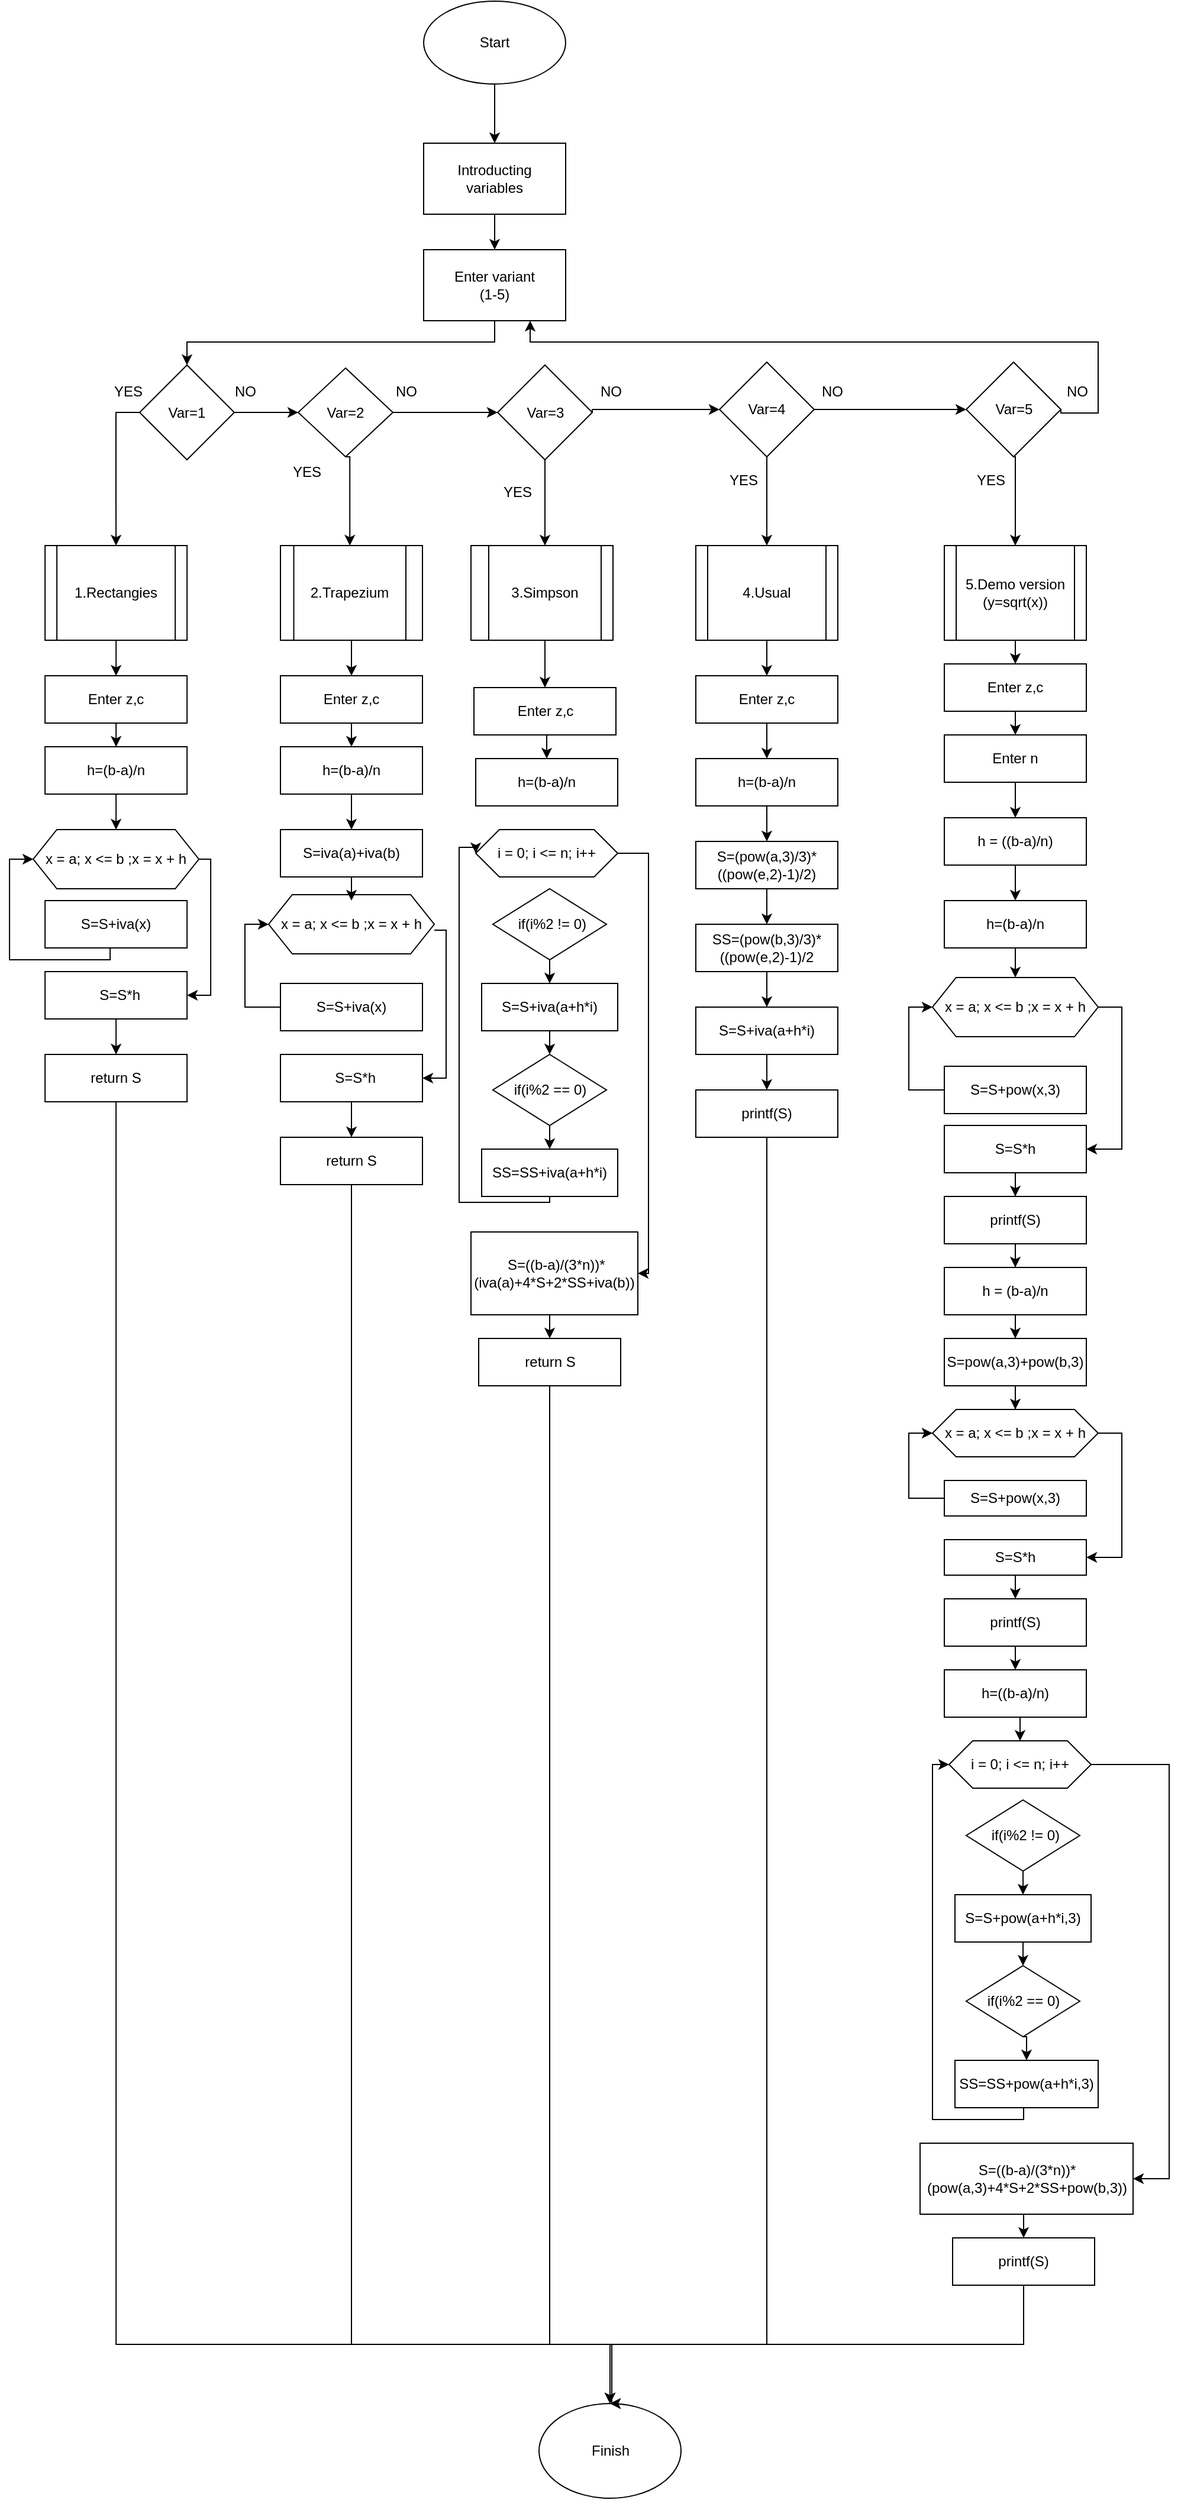 <mxfile version="15.7.3" type="github">
  <diagram id="iV2YR8Z_cwBg-CsnLPMW" name="Page-1">
    <mxGraphModel dx="1865" dy="585" grid="1" gridSize="10" guides="1" tooltips="1" connect="1" arrows="1" fold="1" page="1" pageScale="1" pageWidth="827" pageHeight="1169" math="0" shadow="0">
      <root>
        <mxCell id="0" />
        <mxCell id="1" parent="0" />
        <mxCell id="_aBAqejh4AYmnuItgvHd-1" style="edgeStyle=orthogonalEdgeStyle;rounded=0;orthogonalLoop=1;jettySize=auto;html=1;exitX=0.5;exitY=1;exitDx=0;exitDy=0;entryX=0.5;entryY=0;entryDx=0;entryDy=0;" edge="1" parent="1" source="_aBAqejh4AYmnuItgvHd-2" target="_aBAqejh4AYmnuItgvHd-4">
          <mxGeometry relative="1" as="geometry" />
        </mxCell>
        <mxCell id="_aBAqejh4AYmnuItgvHd-2" value="Start" style="ellipse;whiteSpace=wrap;html=1;" vertex="1" parent="1">
          <mxGeometry x="280" y="180" width="120" height="70" as="geometry" />
        </mxCell>
        <mxCell id="_aBAqejh4AYmnuItgvHd-3" value="" style="edgeStyle=orthogonalEdgeStyle;rounded=0;orthogonalLoop=1;jettySize=auto;html=1;" edge="1" parent="1" source="_aBAqejh4AYmnuItgvHd-4" target="_aBAqejh4AYmnuItgvHd-6">
          <mxGeometry relative="1" as="geometry" />
        </mxCell>
        <mxCell id="_aBAqejh4AYmnuItgvHd-4" value="Introducting&lt;br&gt;variables" style="whiteSpace=wrap;html=1;" vertex="1" parent="1">
          <mxGeometry x="280" y="300" width="120" height="60" as="geometry" />
        </mxCell>
        <mxCell id="_aBAqejh4AYmnuItgvHd-5" style="edgeStyle=orthogonalEdgeStyle;rounded=0;orthogonalLoop=1;jettySize=auto;html=1;exitX=0.5;exitY=1;exitDx=0;exitDy=0;entryX=0.5;entryY=0;entryDx=0;entryDy=0;" edge="1" parent="1" source="_aBAqejh4AYmnuItgvHd-6" target="_aBAqejh4AYmnuItgvHd-29">
          <mxGeometry relative="1" as="geometry">
            <Array as="points">
              <mxPoint x="340" y="468" />
              <mxPoint x="80" y="468" />
            </Array>
          </mxGeometry>
        </mxCell>
        <mxCell id="_aBAqejh4AYmnuItgvHd-6" value="Enter variant&lt;br&gt;(1-5)" style="whiteSpace=wrap;html=1;" vertex="1" parent="1">
          <mxGeometry x="280" y="390" width="120" height="60" as="geometry" />
        </mxCell>
        <mxCell id="_aBAqejh4AYmnuItgvHd-7" style="edgeStyle=orthogonalEdgeStyle;rounded=0;orthogonalLoop=1;jettySize=auto;html=1;exitX=0.5;exitY=1;exitDx=0;exitDy=0;entryX=0.5;entryY=0;entryDx=0;entryDy=0;" edge="1" parent="1" source="_aBAqejh4AYmnuItgvHd-9" target="_aBAqejh4AYmnuItgvHd-60">
          <mxGeometry relative="1" as="geometry">
            <mxPoint x="210" y="620" as="targetPoint" />
            <Array as="points">
              <mxPoint x="218" y="565" />
            </Array>
          </mxGeometry>
        </mxCell>
        <mxCell id="_aBAqejh4AYmnuItgvHd-8" style="edgeStyle=orthogonalEdgeStyle;rounded=0;orthogonalLoop=1;jettySize=auto;html=1;exitX=1;exitY=0.5;exitDx=0;exitDy=0;entryX=0;entryY=0.5;entryDx=0;entryDy=0;" edge="1" parent="1" source="_aBAqejh4AYmnuItgvHd-9" target="_aBAqejh4AYmnuItgvHd-35">
          <mxGeometry relative="1" as="geometry" />
        </mxCell>
        <mxCell id="_aBAqejh4AYmnuItgvHd-9" value="&lt;font style=&quot;vertical-align: inherit&quot;&gt;&lt;font style=&quot;vertical-align: inherit&quot;&gt;Var=2&lt;/font&gt;&lt;/font&gt;" style="rhombus;whiteSpace=wrap;html=1;" vertex="1" parent="1">
          <mxGeometry x="174" y="490" width="80" height="75" as="geometry" />
        </mxCell>
        <mxCell id="_aBAqejh4AYmnuItgvHd-26" value="Finish" style="ellipse;whiteSpace=wrap;html=1;rounded=0;" vertex="1" parent="1">
          <mxGeometry x="377.5" y="2210" width="120" height="80" as="geometry" />
        </mxCell>
        <mxCell id="_aBAqejh4AYmnuItgvHd-27" style="edgeStyle=orthogonalEdgeStyle;rounded=0;orthogonalLoop=1;jettySize=auto;html=1;exitX=0;exitY=0.5;exitDx=0;exitDy=0;entryX=0.5;entryY=0;entryDx=0;entryDy=0;" edge="1" parent="1" source="_aBAqejh4AYmnuItgvHd-29" target="_aBAqejh4AYmnuItgvHd-94">
          <mxGeometry relative="1" as="geometry">
            <mxPoint x="80" y="620" as="targetPoint" />
          </mxGeometry>
        </mxCell>
        <mxCell id="_aBAqejh4AYmnuItgvHd-28" style="edgeStyle=orthogonalEdgeStyle;rounded=0;orthogonalLoop=1;jettySize=auto;html=1;exitX=1;exitY=0.5;exitDx=0;exitDy=0;" edge="1" parent="1" source="_aBAqejh4AYmnuItgvHd-29" target="_aBAqejh4AYmnuItgvHd-9">
          <mxGeometry relative="1" as="geometry" />
        </mxCell>
        <mxCell id="_aBAqejh4AYmnuItgvHd-29" value="&lt;font style=&quot;vertical-align: inherit&quot;&gt;&lt;font style=&quot;vertical-align: inherit&quot;&gt;&lt;font style=&quot;vertical-align: inherit&quot;&gt;&lt;font style=&quot;vertical-align: inherit&quot;&gt;Var=1&lt;/font&gt;&lt;/font&gt;&lt;/font&gt;&lt;/font&gt;" style="rhombus;whiteSpace=wrap;html=1;" vertex="1" parent="1">
          <mxGeometry x="40" y="487.5" width="80" height="80" as="geometry" />
        </mxCell>
        <mxCell id="_aBAqejh4AYmnuItgvHd-30" style="edgeStyle=orthogonalEdgeStyle;rounded=0;orthogonalLoop=1;jettySize=auto;html=1;exitX=1;exitY=0.5;exitDx=0;exitDy=0;" edge="1" parent="1" source="_aBAqejh4AYmnuItgvHd-32" target="_aBAqejh4AYmnuItgvHd-38">
          <mxGeometry relative="1" as="geometry" />
        </mxCell>
        <mxCell id="_aBAqejh4AYmnuItgvHd-166" style="edgeStyle=orthogonalEdgeStyle;rounded=0;orthogonalLoop=1;jettySize=auto;html=1;exitX=0.5;exitY=1;exitDx=0;exitDy=0;entryX=0.5;entryY=0;entryDx=0;entryDy=0;" edge="1" parent="1" source="_aBAqejh4AYmnuItgvHd-32" target="_aBAqejh4AYmnuItgvHd-58">
          <mxGeometry relative="1" as="geometry" />
        </mxCell>
        <mxCell id="_aBAqejh4AYmnuItgvHd-32" value="&lt;font style=&quot;vertical-align: inherit&quot;&gt;&lt;font style=&quot;vertical-align: inherit&quot;&gt;&lt;font style=&quot;vertical-align: inherit&quot;&gt;&lt;font style=&quot;vertical-align: inherit&quot;&gt;Var=4&lt;/font&gt;&lt;/font&gt;&lt;/font&gt;&lt;/font&gt;" style="rhombus;whiteSpace=wrap;html=1;" vertex="1" parent="1">
          <mxGeometry x="530" y="485" width="80" height="80" as="geometry" />
        </mxCell>
        <mxCell id="_aBAqejh4AYmnuItgvHd-33" style="edgeStyle=orthogonalEdgeStyle;rounded=0;orthogonalLoop=1;jettySize=auto;html=1;exitX=1;exitY=0.5;exitDx=0;exitDy=0;entryX=0;entryY=0.5;entryDx=0;entryDy=0;" edge="1" parent="1" source="_aBAqejh4AYmnuItgvHd-35" target="_aBAqejh4AYmnuItgvHd-32">
          <mxGeometry relative="1" as="geometry">
            <Array as="points">
              <mxPoint x="422" y="525" />
            </Array>
          </mxGeometry>
        </mxCell>
        <mxCell id="_aBAqejh4AYmnuItgvHd-34" style="edgeStyle=orthogonalEdgeStyle;rounded=0;orthogonalLoop=1;jettySize=auto;html=1;exitX=0.5;exitY=1;exitDx=0;exitDy=0;entryX=0.5;entryY=0;entryDx=0;entryDy=0;" edge="1" parent="1" source="_aBAqejh4AYmnuItgvHd-35" target="_aBAqejh4AYmnuItgvHd-62">
          <mxGeometry relative="1" as="geometry">
            <mxPoint x="340" y="620" as="targetPoint" />
          </mxGeometry>
        </mxCell>
        <mxCell id="_aBAqejh4AYmnuItgvHd-35" value="&lt;font style=&quot;vertical-align: inherit&quot;&gt;&lt;font style=&quot;vertical-align: inherit&quot;&gt;&lt;font style=&quot;vertical-align: inherit&quot;&gt;&lt;font style=&quot;vertical-align: inherit&quot;&gt;Var=3&lt;/font&gt;&lt;/font&gt;&lt;/font&gt;&lt;/font&gt;" style="rhombus;whiteSpace=wrap;html=1;" vertex="1" parent="1">
          <mxGeometry x="342.5" y="487.5" width="80" height="80" as="geometry" />
        </mxCell>
        <mxCell id="_aBAqejh4AYmnuItgvHd-164" style="edgeStyle=orthogonalEdgeStyle;rounded=0;orthogonalLoop=1;jettySize=auto;html=1;exitX=1;exitY=0.5;exitDx=0;exitDy=0;entryX=0.75;entryY=1;entryDx=0;entryDy=0;" edge="1" parent="1" source="_aBAqejh4AYmnuItgvHd-38" target="_aBAqejh4AYmnuItgvHd-6">
          <mxGeometry relative="1" as="geometry">
            <Array as="points">
              <mxPoint x="819" y="528" />
              <mxPoint x="850" y="528" />
              <mxPoint x="850" y="468" />
              <mxPoint x="370" y="468" />
            </Array>
          </mxGeometry>
        </mxCell>
        <mxCell id="_aBAqejh4AYmnuItgvHd-167" style="edgeStyle=orthogonalEdgeStyle;rounded=0;orthogonalLoop=1;jettySize=auto;html=1;exitX=0.5;exitY=1;exitDx=0;exitDy=0;entryX=0.5;entryY=0;entryDx=0;entryDy=0;" edge="1" parent="1" source="_aBAqejh4AYmnuItgvHd-38" target="_aBAqejh4AYmnuItgvHd-56">
          <mxGeometry relative="1" as="geometry">
            <Array as="points">
              <mxPoint x="780" y="565" />
            </Array>
          </mxGeometry>
        </mxCell>
        <mxCell id="_aBAqejh4AYmnuItgvHd-38" value="&lt;font style=&quot;vertical-align: inherit&quot;&gt;&lt;font style=&quot;vertical-align: inherit&quot;&gt;&lt;font style=&quot;vertical-align: inherit&quot;&gt;&lt;font style=&quot;vertical-align: inherit&quot;&gt;Var=5&lt;/font&gt;&lt;/font&gt;&lt;/font&gt;&lt;/font&gt;" style="rhombus;whiteSpace=wrap;html=1;" vertex="1" parent="1">
          <mxGeometry x="738.5" y="485" width="80" height="80" as="geometry" />
        </mxCell>
        <mxCell id="_aBAqejh4AYmnuItgvHd-39" value="YES" style="text;html=1;align=center;verticalAlign=middle;resizable=0;points=[];autosize=1;strokeColor=none;fillColor=none;" vertex="1" parent="1">
          <mxGeometry x="10" y="500" width="40" height="20" as="geometry" />
        </mxCell>
        <mxCell id="_aBAqejh4AYmnuItgvHd-40" value="NO" style="text;html=1;align=center;verticalAlign=middle;resizable=0;points=[];autosize=1;strokeColor=none;fillColor=none;" vertex="1" parent="1">
          <mxGeometry x="114" y="500" width="30" height="20" as="geometry" />
        </mxCell>
        <mxCell id="_aBAqejh4AYmnuItgvHd-41" value="NO" style="text;html=1;align=center;verticalAlign=middle;resizable=0;points=[];autosize=1;strokeColor=none;fillColor=none;" vertex="1" parent="1">
          <mxGeometry x="250" y="500" width="30" height="20" as="geometry" />
        </mxCell>
        <mxCell id="_aBAqejh4AYmnuItgvHd-42" value="NO" style="text;html=1;align=center;verticalAlign=middle;resizable=0;points=[];autosize=1;strokeColor=none;fillColor=none;" vertex="1" parent="1">
          <mxGeometry x="422.5" y="500" width="30" height="20" as="geometry" />
        </mxCell>
        <mxCell id="_aBAqejh4AYmnuItgvHd-43" value="NO" style="text;html=1;align=center;verticalAlign=middle;resizable=0;points=[];autosize=1;strokeColor=none;fillColor=none;" vertex="1" parent="1">
          <mxGeometry x="610" y="500" width="30" height="20" as="geometry" />
        </mxCell>
        <mxCell id="_aBAqejh4AYmnuItgvHd-44" value="NO" style="text;html=1;align=center;verticalAlign=middle;resizable=0;points=[];autosize=1;strokeColor=none;fillColor=none;" vertex="1" parent="1">
          <mxGeometry x="817" y="500" width="30" height="20" as="geometry" />
        </mxCell>
        <mxCell id="_aBAqejh4AYmnuItgvHd-45" value="YES" style="text;html=1;align=center;verticalAlign=middle;resizable=0;points=[];autosize=1;strokeColor=none;fillColor=none;" vertex="1" parent="1">
          <mxGeometry x="161.25" y="567.5" width="40" height="20" as="geometry" />
        </mxCell>
        <mxCell id="_aBAqejh4AYmnuItgvHd-46" value="YES" style="text;html=1;align=center;verticalAlign=middle;resizable=0;points=[];autosize=1;strokeColor=none;fillColor=none;" vertex="1" parent="1">
          <mxGeometry x="338.5" y="585" width="40" height="20" as="geometry" />
        </mxCell>
        <mxCell id="_aBAqejh4AYmnuItgvHd-47" value="YES" style="text;html=1;align=center;verticalAlign=middle;resizable=0;points=[];autosize=1;strokeColor=none;fillColor=none;" vertex="1" parent="1">
          <mxGeometry x="530" y="575" width="40" height="20" as="geometry" />
        </mxCell>
        <mxCell id="_aBAqejh4AYmnuItgvHd-48" value="YES" style="text;html=1;align=center;verticalAlign=middle;resizable=0;points=[];autosize=1;strokeColor=none;fillColor=none;" vertex="1" parent="1">
          <mxGeometry x="738.5" y="575" width="40" height="20" as="geometry" />
        </mxCell>
        <mxCell id="_aBAqejh4AYmnuItgvHd-49" value="" style="whiteSpace=wrap;html=1;" vertex="1" parent="1">
          <mxGeometry x="159" y="640" width="120" height="80" as="geometry" />
        </mxCell>
        <mxCell id="_aBAqejh4AYmnuItgvHd-50" value="" style="edgeStyle=orthogonalEdgeStyle;rounded=0;orthogonalLoop=1;jettySize=auto;html=1;startArrow=none;" edge="1" parent="1" source="_aBAqejh4AYmnuItgvHd-94" target="_aBAqejh4AYmnuItgvHd-64">
          <mxGeometry relative="1" as="geometry" />
        </mxCell>
        <mxCell id="_aBAqejh4AYmnuItgvHd-51" value="" style="rounded=0;whiteSpace=wrap;html=1;" vertex="1" parent="1">
          <mxGeometry x="-39.93" y="640" width="120" height="80" as="geometry" />
        </mxCell>
        <mxCell id="_aBAqejh4AYmnuItgvHd-52" value="" style="whiteSpace=wrap;html=1;" vertex="1" parent="1">
          <mxGeometry x="510" y="640" width="120" height="80" as="geometry" />
        </mxCell>
        <mxCell id="_aBAqejh4AYmnuItgvHd-53" value="" style="rounded=0;whiteSpace=wrap;html=1;" vertex="1" parent="1">
          <mxGeometry x="720" y="640" width="120" height="80" as="geometry" />
        </mxCell>
        <mxCell id="_aBAqejh4AYmnuItgvHd-54" value="" style="rounded=0;whiteSpace=wrap;html=1;" vertex="1" parent="1">
          <mxGeometry x="320" y="640" width="120" height="80" as="geometry" />
        </mxCell>
        <mxCell id="_aBAqejh4AYmnuItgvHd-55" style="edgeStyle=orthogonalEdgeStyle;rounded=0;orthogonalLoop=1;jettySize=auto;html=1;exitX=0.5;exitY=1;exitDx=0;exitDy=0;" edge="1" parent="1" source="_aBAqejh4AYmnuItgvHd-56" target="_aBAqejh4AYmnuItgvHd-72">
          <mxGeometry relative="1" as="geometry" />
        </mxCell>
        <mxCell id="_aBAqejh4AYmnuItgvHd-56" value="5.Demo version (y=sqrt(x))" style="rounded=0;whiteSpace=wrap;html=1;" vertex="1" parent="1">
          <mxGeometry x="730" y="640" width="100" height="80" as="geometry" />
        </mxCell>
        <mxCell id="_aBAqejh4AYmnuItgvHd-57" style="edgeStyle=orthogonalEdgeStyle;rounded=0;orthogonalLoop=1;jettySize=auto;html=1;exitX=0.5;exitY=1;exitDx=0;exitDy=0;entryX=0.5;entryY=0;entryDx=0;entryDy=0;" edge="1" parent="1" source="_aBAqejh4AYmnuItgvHd-58" target="_aBAqejh4AYmnuItgvHd-70">
          <mxGeometry relative="1" as="geometry" />
        </mxCell>
        <mxCell id="_aBAqejh4AYmnuItgvHd-58" value="4.Usual" style="rounded=0;whiteSpace=wrap;html=1;" vertex="1" parent="1">
          <mxGeometry x="520" y="640" width="100" height="80" as="geometry" />
        </mxCell>
        <mxCell id="_aBAqejh4AYmnuItgvHd-59" style="edgeStyle=orthogonalEdgeStyle;rounded=0;orthogonalLoop=1;jettySize=auto;html=1;exitX=0.5;exitY=1;exitDx=0;exitDy=0;entryX=0.5;entryY=0;entryDx=0;entryDy=0;" edge="1" parent="1" source="_aBAqejh4AYmnuItgvHd-60" target="_aBAqejh4AYmnuItgvHd-66">
          <mxGeometry relative="1" as="geometry" />
        </mxCell>
        <mxCell id="_aBAqejh4AYmnuItgvHd-60" value="2.Trapezium" style="rounded=0;whiteSpace=wrap;html=1;" vertex="1" parent="1">
          <mxGeometry x="170.25" y="640" width="94.75" height="80" as="geometry" />
        </mxCell>
        <mxCell id="_aBAqejh4AYmnuItgvHd-61" style="edgeStyle=orthogonalEdgeStyle;rounded=0;orthogonalLoop=1;jettySize=auto;html=1;exitX=0.5;exitY=1;exitDx=0;exitDy=0;entryX=0.5;entryY=0;entryDx=0;entryDy=0;" edge="1" parent="1" source="_aBAqejh4AYmnuItgvHd-62" target="_aBAqejh4AYmnuItgvHd-68">
          <mxGeometry relative="1" as="geometry" />
        </mxCell>
        <mxCell id="_aBAqejh4AYmnuItgvHd-62" value="3.Simpson" style="rounded=0;whiteSpace=wrap;html=1;" vertex="1" parent="1">
          <mxGeometry x="335" y="640" width="95" height="80" as="geometry" />
        </mxCell>
        <mxCell id="_aBAqejh4AYmnuItgvHd-63" style="edgeStyle=orthogonalEdgeStyle;rounded=0;orthogonalLoop=1;jettySize=auto;html=1;exitX=0.5;exitY=1;exitDx=0;exitDy=0;" edge="1" parent="1" source="_aBAqejh4AYmnuItgvHd-64" target="_aBAqejh4AYmnuItgvHd-74">
          <mxGeometry relative="1" as="geometry" />
        </mxCell>
        <mxCell id="_aBAqejh4AYmnuItgvHd-64" value="Enter z,c" style="whiteSpace=wrap;html=1;rounded=0;" vertex="1" parent="1">
          <mxGeometry x="-39.93" y="750" width="120" height="40" as="geometry" />
        </mxCell>
        <mxCell id="_aBAqejh4AYmnuItgvHd-65" style="edgeStyle=orthogonalEdgeStyle;rounded=0;orthogonalLoop=1;jettySize=auto;html=1;exitX=0.5;exitY=1;exitDx=0;exitDy=0;entryX=0.5;entryY=0;entryDx=0;entryDy=0;" edge="1" parent="1" source="_aBAqejh4AYmnuItgvHd-66" target="_aBAqejh4AYmnuItgvHd-76">
          <mxGeometry relative="1" as="geometry" />
        </mxCell>
        <mxCell id="_aBAqejh4AYmnuItgvHd-66" value="Enter z,c" style="whiteSpace=wrap;html=1;rounded=0;" vertex="1" parent="1">
          <mxGeometry x="159" y="750" width="120" height="40" as="geometry" />
        </mxCell>
        <mxCell id="_aBAqejh4AYmnuItgvHd-67" style="edgeStyle=orthogonalEdgeStyle;rounded=0;orthogonalLoop=1;jettySize=auto;html=1;exitX=0.5;exitY=1;exitDx=0;exitDy=0;entryX=0.5;entryY=0;entryDx=0;entryDy=0;" edge="1" parent="1" source="_aBAqejh4AYmnuItgvHd-68" target="_aBAqejh4AYmnuItgvHd-77">
          <mxGeometry relative="1" as="geometry" />
        </mxCell>
        <mxCell id="_aBAqejh4AYmnuItgvHd-68" value="Enter z,c" style="whiteSpace=wrap;html=1;rounded=0;" vertex="1" parent="1">
          <mxGeometry x="322.5" y="760" width="120" height="40" as="geometry" />
        </mxCell>
        <mxCell id="_aBAqejh4AYmnuItgvHd-69" style="edgeStyle=orthogonalEdgeStyle;rounded=0;orthogonalLoop=1;jettySize=auto;html=1;exitX=0.5;exitY=1;exitDx=0;exitDy=0;entryX=0.5;entryY=0;entryDx=0;entryDy=0;" edge="1" parent="1" source="_aBAqejh4AYmnuItgvHd-70" target="_aBAqejh4AYmnuItgvHd-79">
          <mxGeometry relative="1" as="geometry" />
        </mxCell>
        <mxCell id="_aBAqejh4AYmnuItgvHd-70" value="Enter z,c" style="whiteSpace=wrap;html=1;rounded=0;" vertex="1" parent="1">
          <mxGeometry x="510" y="750" width="120" height="40" as="geometry" />
        </mxCell>
        <mxCell id="_aBAqejh4AYmnuItgvHd-71" style="edgeStyle=orthogonalEdgeStyle;rounded=0;orthogonalLoop=1;jettySize=auto;html=1;exitX=0.5;exitY=1;exitDx=0;exitDy=0;entryX=0.5;entryY=0;entryDx=0;entryDy=0;" edge="1" parent="1" source="_aBAqejh4AYmnuItgvHd-72" target="_aBAqejh4AYmnuItgvHd-81">
          <mxGeometry relative="1" as="geometry" />
        </mxCell>
        <mxCell id="_aBAqejh4AYmnuItgvHd-72" value="Enter z,c" style="whiteSpace=wrap;html=1;rounded=0;" vertex="1" parent="1">
          <mxGeometry x="720" y="740" width="120" height="40" as="geometry" />
        </mxCell>
        <mxCell id="_aBAqejh4AYmnuItgvHd-73" style="edgeStyle=orthogonalEdgeStyle;rounded=0;orthogonalLoop=1;jettySize=auto;html=1;exitX=0.5;exitY=1;exitDx=0;exitDy=0;entryX=0.5;entryY=0;entryDx=0;entryDy=0;" edge="1" parent="1" source="_aBAqejh4AYmnuItgvHd-74" target="_aBAqejh4AYmnuItgvHd-83">
          <mxGeometry relative="1" as="geometry" />
        </mxCell>
        <mxCell id="_aBAqejh4AYmnuItgvHd-74" value="h=(b-a)/n" style="whiteSpace=wrap;html=1;rounded=0;" vertex="1" parent="1">
          <mxGeometry x="-39.93" y="810" width="120" height="40" as="geometry" />
        </mxCell>
        <mxCell id="_aBAqejh4AYmnuItgvHd-75" style="edgeStyle=orthogonalEdgeStyle;rounded=0;orthogonalLoop=1;jettySize=auto;html=1;exitX=0.5;exitY=1;exitDx=0;exitDy=0;entryX=0.5;entryY=0;entryDx=0;entryDy=0;" edge="1" parent="1" source="_aBAqejh4AYmnuItgvHd-76" target="_aBAqejh4AYmnuItgvHd-89">
          <mxGeometry relative="1" as="geometry" />
        </mxCell>
        <mxCell id="_aBAqejh4AYmnuItgvHd-76" value="h=(b-a)/n" style="whiteSpace=wrap;html=1;rounded=0;" vertex="1" parent="1">
          <mxGeometry x="159" y="810" width="120" height="40" as="geometry" />
        </mxCell>
        <mxCell id="_aBAqejh4AYmnuItgvHd-77" value="&lt;span&gt;h=(b-a)/n&lt;/span&gt;" style="whiteSpace=wrap;html=1;rounded=0;" vertex="1" parent="1">
          <mxGeometry x="324" y="820" width="120" height="40" as="geometry" />
        </mxCell>
        <mxCell id="_aBAqejh4AYmnuItgvHd-78" style="edgeStyle=orthogonalEdgeStyle;rounded=0;orthogonalLoop=1;jettySize=auto;html=1;exitX=0.5;exitY=1;exitDx=0;exitDy=0;" edge="1" parent="1" source="_aBAqejh4AYmnuItgvHd-79" target="_aBAqejh4AYmnuItgvHd-114">
          <mxGeometry relative="1" as="geometry" />
        </mxCell>
        <mxCell id="_aBAqejh4AYmnuItgvHd-79" value="h=(b-a)/n" style="whiteSpace=wrap;html=1;rounded=0;" vertex="1" parent="1">
          <mxGeometry x="510" y="820" width="120" height="40" as="geometry" />
        </mxCell>
        <mxCell id="_aBAqejh4AYmnuItgvHd-80" style="edgeStyle=orthogonalEdgeStyle;rounded=0;orthogonalLoop=1;jettySize=auto;html=1;exitX=0.5;exitY=1;exitDx=0;exitDy=0;entryX=0.5;entryY=0;entryDx=0;entryDy=0;" edge="1" parent="1" source="_aBAqejh4AYmnuItgvHd-81" target="_aBAqejh4AYmnuItgvHd-121">
          <mxGeometry relative="1" as="geometry" />
        </mxCell>
        <mxCell id="_aBAqejh4AYmnuItgvHd-81" value="Enter n" style="whiteSpace=wrap;html=1;rounded=0;" vertex="1" parent="1">
          <mxGeometry x="720" y="800" width="120" height="40" as="geometry" />
        </mxCell>
        <mxCell id="_aBAqejh4AYmnuItgvHd-82" style="edgeStyle=orthogonalEdgeStyle;rounded=0;orthogonalLoop=1;jettySize=auto;html=1;exitX=1;exitY=0.5;exitDx=0;exitDy=0;entryX=1;entryY=0.5;entryDx=0;entryDy=0;" edge="1" parent="1" source="_aBAqejh4AYmnuItgvHd-83" target="_aBAqejh4AYmnuItgvHd-93">
          <mxGeometry relative="1" as="geometry">
            <Array as="points">
              <mxPoint x="100.07" y="905" />
              <mxPoint x="100.07" y="1020" />
            </Array>
          </mxGeometry>
        </mxCell>
        <mxCell id="_aBAqejh4AYmnuItgvHd-83" value="x = a; x &amp;lt;= b ;x = x + h" style="shape=hexagon;perimeter=hexagonPerimeter2;whiteSpace=wrap;html=1;fixedSize=1;rounded=0;" vertex="1" parent="1">
          <mxGeometry x="-49.93" y="880" width="140" height="50" as="geometry" />
        </mxCell>
        <mxCell id="_aBAqejh4AYmnuItgvHd-84" style="edgeStyle=orthogonalEdgeStyle;rounded=0;orthogonalLoop=1;jettySize=auto;html=1;exitX=1;exitY=0.5;exitDx=0;exitDy=0;entryX=1;entryY=0.5;entryDx=0;entryDy=0;" edge="1" parent="1" source="_aBAqejh4AYmnuItgvHd-85" target="_aBAqejh4AYmnuItgvHd-111">
          <mxGeometry relative="1" as="geometry">
            <Array as="points">
              <mxPoint x="470" y="900" />
              <mxPoint x="470" y="1255" />
            </Array>
          </mxGeometry>
        </mxCell>
        <mxCell id="_aBAqejh4AYmnuItgvHd-85" value="i = 0; i &amp;lt;= n; i++" style="shape=hexagon;perimeter=hexagonPerimeter2;whiteSpace=wrap;html=1;fixedSize=1;rounded=0;" vertex="1" parent="1">
          <mxGeometry x="324" y="880" width="120" height="40" as="geometry" />
        </mxCell>
        <mxCell id="_aBAqejh4AYmnuItgvHd-86" style="edgeStyle=orthogonalEdgeStyle;rounded=0;orthogonalLoop=1;jettySize=auto;html=1;exitX=1;exitY=0.5;exitDx=0;exitDy=0;entryX=1;entryY=0.5;entryDx=0;entryDy=0;" edge="1" parent="1" target="_aBAqejh4AYmnuItgvHd-100">
          <mxGeometry relative="1" as="geometry">
            <Array as="points">
              <mxPoint x="299" y="965" />
              <mxPoint x="299" y="1090" />
            </Array>
            <mxPoint x="289" y="965.0" as="sourcePoint" />
          </mxGeometry>
        </mxCell>
        <mxCell id="_aBAqejh4AYmnuItgvHd-87" value="x = a; x &amp;lt;= b ;x = x + h" style="shape=hexagon;perimeter=hexagonPerimeter2;whiteSpace=wrap;html=1;fixedSize=1;rounded=0;" vertex="1" parent="1">
          <mxGeometry x="149" y="935" width="140" height="50" as="geometry" />
        </mxCell>
        <mxCell id="_aBAqejh4AYmnuItgvHd-88" style="edgeStyle=orthogonalEdgeStyle;rounded=0;orthogonalLoop=1;jettySize=auto;html=1;exitX=0.5;exitY=1;exitDx=0;exitDy=0;entryX=0.5;entryY=0;entryDx=0;entryDy=0;" edge="1" parent="1" source="_aBAqejh4AYmnuItgvHd-89">
          <mxGeometry relative="1" as="geometry">
            <mxPoint x="219" y="940.0" as="targetPoint" />
          </mxGeometry>
        </mxCell>
        <mxCell id="_aBAqejh4AYmnuItgvHd-89" value="S=iva(a)+iva(b)" style="rounded=0;whiteSpace=wrap;html=1;" vertex="1" parent="1">
          <mxGeometry x="159" y="880" width="120" height="40" as="geometry" />
        </mxCell>
        <mxCell id="_aBAqejh4AYmnuItgvHd-90" style="edgeStyle=orthogonalEdgeStyle;rounded=0;orthogonalLoop=1;jettySize=auto;html=1;exitX=0.5;exitY=1;exitDx=0;exitDy=0;entryX=0;entryY=0.5;entryDx=0;entryDy=0;" edge="1" parent="1" source="_aBAqejh4AYmnuItgvHd-91" target="_aBAqejh4AYmnuItgvHd-83">
          <mxGeometry relative="1" as="geometry">
            <Array as="points">
              <mxPoint x="15.07" y="990" />
              <mxPoint x="-69.93" y="990" />
              <mxPoint x="-69.93" y="905" />
            </Array>
          </mxGeometry>
        </mxCell>
        <mxCell id="_aBAqejh4AYmnuItgvHd-91" value="S=S+iva(x)" style="rounded=0;whiteSpace=wrap;html=1;" vertex="1" parent="1">
          <mxGeometry x="-39.93" y="940" width="120" height="40" as="geometry" />
        </mxCell>
        <mxCell id="_aBAqejh4AYmnuItgvHd-92" style="edgeStyle=orthogonalEdgeStyle;rounded=0;orthogonalLoop=1;jettySize=auto;html=1;exitX=0.5;exitY=1;exitDx=0;exitDy=0;entryX=0.5;entryY=0;entryDx=0;entryDy=0;" edge="1" parent="1" source="_aBAqejh4AYmnuItgvHd-93" target="_aBAqejh4AYmnuItgvHd-96">
          <mxGeometry relative="1" as="geometry" />
        </mxCell>
        <mxCell id="_aBAqejh4AYmnuItgvHd-93" value="&amp;nbsp; S=S*h" style="rounded=0;whiteSpace=wrap;html=1;" vertex="1" parent="1">
          <mxGeometry x="-39.93" y="1000" width="120" height="40" as="geometry" />
        </mxCell>
        <mxCell id="_aBAqejh4AYmnuItgvHd-94" value="1.Rectangies" style="rounded=0;whiteSpace=wrap;html=1;" vertex="1" parent="1">
          <mxGeometry x="-29.93" y="640" width="100" height="80" as="geometry" />
        </mxCell>
        <mxCell id="_aBAqejh4AYmnuItgvHd-95" value="" style="edgeStyle=orthogonalEdgeStyle;rounded=0;orthogonalLoop=1;jettySize=auto;html=1;endArrow=none;" edge="1" parent="1" source="_aBAqejh4AYmnuItgvHd-51" target="_aBAqejh4AYmnuItgvHd-94">
          <mxGeometry relative="1" as="geometry">
            <mxPoint x="20.07" y="-370" as="sourcePoint" />
            <mxPoint x="20.07" y="750" as="targetPoint" />
            <Array as="points">
              <mxPoint x="20.07" y="690" />
              <mxPoint x="20.07" y="690" />
            </Array>
          </mxGeometry>
        </mxCell>
        <mxCell id="_aBAqejh4AYmnuItgvHd-172" style="edgeStyle=orthogonalEdgeStyle;rounded=0;orthogonalLoop=1;jettySize=auto;html=1;exitX=0.5;exitY=1;exitDx=0;exitDy=0;entryX=0.5;entryY=0;entryDx=0;entryDy=0;" edge="1" parent="1" source="_aBAqejh4AYmnuItgvHd-96" target="_aBAqejh4AYmnuItgvHd-26">
          <mxGeometry relative="1" as="geometry">
            <Array as="points">
              <mxPoint x="20" y="2160" />
              <mxPoint x="439" y="2160" />
              <mxPoint x="439" y="2210" />
            </Array>
          </mxGeometry>
        </mxCell>
        <mxCell id="_aBAqejh4AYmnuItgvHd-96" value="return S" style="rounded=0;whiteSpace=wrap;html=1;" vertex="1" parent="1">
          <mxGeometry x="-39.93" y="1070" width="120" height="40" as="geometry" />
        </mxCell>
        <mxCell id="_aBAqejh4AYmnuItgvHd-97" style="edgeStyle=orthogonalEdgeStyle;rounded=0;orthogonalLoop=1;jettySize=auto;html=1;exitX=0;exitY=0.5;exitDx=0;exitDy=0;entryX=0;entryY=0.5;entryDx=0;entryDy=0;" edge="1" parent="1" source="_aBAqejh4AYmnuItgvHd-98" target="_aBAqejh4AYmnuItgvHd-87">
          <mxGeometry relative="1" as="geometry" />
        </mxCell>
        <mxCell id="_aBAqejh4AYmnuItgvHd-98" value="S=S+iva(x)" style="rounded=0;whiteSpace=wrap;html=1;" vertex="1" parent="1">
          <mxGeometry x="159" y="1010" width="120" height="40" as="geometry" />
        </mxCell>
        <mxCell id="_aBAqejh4AYmnuItgvHd-99" style="edgeStyle=orthogonalEdgeStyle;rounded=0;orthogonalLoop=1;jettySize=auto;html=1;exitX=0.5;exitY=1;exitDx=0;exitDy=0;entryX=0.5;entryY=0;entryDx=0;entryDy=0;" edge="1" parent="1" source="_aBAqejh4AYmnuItgvHd-100" target="_aBAqejh4AYmnuItgvHd-101">
          <mxGeometry relative="1" as="geometry" />
        </mxCell>
        <mxCell id="_aBAqejh4AYmnuItgvHd-100" value="&amp;nbsp; S=S*h" style="rounded=0;whiteSpace=wrap;html=1;" vertex="1" parent="1">
          <mxGeometry x="159" y="1070" width="120" height="40" as="geometry" />
        </mxCell>
        <mxCell id="_aBAqejh4AYmnuItgvHd-171" style="edgeStyle=orthogonalEdgeStyle;rounded=0;orthogonalLoop=1;jettySize=auto;html=1;exitX=0.5;exitY=1;exitDx=0;exitDy=0;entryX=0.5;entryY=0;entryDx=0;entryDy=0;" edge="1" parent="1" source="_aBAqejh4AYmnuItgvHd-101" target="_aBAqejh4AYmnuItgvHd-26">
          <mxGeometry relative="1" as="geometry">
            <Array as="points">
              <mxPoint x="219" y="2160" />
              <mxPoint x="437" y="2160" />
            </Array>
          </mxGeometry>
        </mxCell>
        <mxCell id="_aBAqejh4AYmnuItgvHd-101" value="return S" style="rounded=0;whiteSpace=wrap;html=1;" vertex="1" parent="1">
          <mxGeometry x="159" y="1140" width="120" height="40" as="geometry" />
        </mxCell>
        <mxCell id="_aBAqejh4AYmnuItgvHd-102" style="edgeStyle=orthogonalEdgeStyle;rounded=0;orthogonalLoop=1;jettySize=auto;html=1;exitX=0.5;exitY=1;exitDx=0;exitDy=0;entryX=0.5;entryY=0;entryDx=0;entryDy=0;" edge="1" parent="1" source="_aBAqejh4AYmnuItgvHd-103" target="_aBAqejh4AYmnuItgvHd-105">
          <mxGeometry relative="1" as="geometry" />
        </mxCell>
        <mxCell id="_aBAqejh4AYmnuItgvHd-103" value="&amp;nbsp;if(i%2 != 0)" style="rhombus;whiteSpace=wrap;html=1;rounded=0;" vertex="1" parent="1">
          <mxGeometry x="338.5" y="930" width="96" height="60" as="geometry" />
        </mxCell>
        <mxCell id="_aBAqejh4AYmnuItgvHd-104" style="edgeStyle=orthogonalEdgeStyle;rounded=0;orthogonalLoop=1;jettySize=auto;html=1;exitX=0.5;exitY=1;exitDx=0;exitDy=0;entryX=0.5;entryY=0;entryDx=0;entryDy=0;" edge="1" parent="1" source="_aBAqejh4AYmnuItgvHd-105" target="_aBAqejh4AYmnuItgvHd-107">
          <mxGeometry relative="1" as="geometry" />
        </mxCell>
        <mxCell id="_aBAqejh4AYmnuItgvHd-105" value="S=S+iva(a+h*i)" style="rounded=0;whiteSpace=wrap;html=1;" vertex="1" parent="1">
          <mxGeometry x="329" y="1010" width="115" height="40" as="geometry" />
        </mxCell>
        <mxCell id="_aBAqejh4AYmnuItgvHd-106" style="edgeStyle=orthogonalEdgeStyle;rounded=0;orthogonalLoop=1;jettySize=auto;html=1;exitX=0.5;exitY=1;exitDx=0;exitDy=0;entryX=0.5;entryY=0;entryDx=0;entryDy=0;" edge="1" parent="1" source="_aBAqejh4AYmnuItgvHd-107" target="_aBAqejh4AYmnuItgvHd-109">
          <mxGeometry relative="1" as="geometry" />
        </mxCell>
        <mxCell id="_aBAqejh4AYmnuItgvHd-107" value="if(i%2 == 0)" style="rhombus;whiteSpace=wrap;html=1;rounded=0;" vertex="1" parent="1">
          <mxGeometry x="338.5" y="1070" width="96" height="60" as="geometry" />
        </mxCell>
        <mxCell id="_aBAqejh4AYmnuItgvHd-108" style="edgeStyle=orthogonalEdgeStyle;rounded=0;orthogonalLoop=1;jettySize=auto;html=1;exitX=0.5;exitY=1;exitDx=0;exitDy=0;entryX=0;entryY=0.5;entryDx=0;entryDy=0;" edge="1" parent="1" source="_aBAqejh4AYmnuItgvHd-109" target="_aBAqejh4AYmnuItgvHd-85">
          <mxGeometry relative="1" as="geometry">
            <Array as="points">
              <mxPoint x="387" y="1195" />
              <mxPoint x="310" y="1195" />
              <mxPoint x="310" y="895" />
            </Array>
          </mxGeometry>
        </mxCell>
        <mxCell id="_aBAqejh4AYmnuItgvHd-109" value="SS=SS+iva(a+h*i)" style="rounded=0;whiteSpace=wrap;html=1;" vertex="1" parent="1">
          <mxGeometry x="329" y="1150" width="115" height="40" as="geometry" />
        </mxCell>
        <mxCell id="_aBAqejh4AYmnuItgvHd-110" style="edgeStyle=orthogonalEdgeStyle;rounded=0;orthogonalLoop=1;jettySize=auto;html=1;exitX=0.5;exitY=1;exitDx=0;exitDy=0;entryX=0.5;entryY=0;entryDx=0;entryDy=0;" edge="1" parent="1" source="_aBAqejh4AYmnuItgvHd-111" target="_aBAqejh4AYmnuItgvHd-112">
          <mxGeometry relative="1" as="geometry" />
        </mxCell>
        <mxCell id="_aBAqejh4AYmnuItgvHd-111" value="&amp;nbsp;S=((b-a)/(3*n))*(iva(a)+4*S+2*SS+iva(b))" style="rounded=0;whiteSpace=wrap;html=1;" vertex="1" parent="1">
          <mxGeometry x="320" y="1220" width="141" height="70" as="geometry" />
        </mxCell>
        <mxCell id="_aBAqejh4AYmnuItgvHd-170" style="edgeStyle=orthogonalEdgeStyle;rounded=0;orthogonalLoop=1;jettySize=auto;html=1;exitX=0.5;exitY=1;exitDx=0;exitDy=0;entryX=0.5;entryY=0;entryDx=0;entryDy=0;" edge="1" parent="1" source="_aBAqejh4AYmnuItgvHd-112" target="_aBAqejh4AYmnuItgvHd-26">
          <mxGeometry relative="1" as="geometry">
            <Array as="points">
              <mxPoint x="387" y="2160" />
              <mxPoint x="439" y="2160" />
              <mxPoint x="439" y="2210" />
            </Array>
          </mxGeometry>
        </mxCell>
        <mxCell id="_aBAqejh4AYmnuItgvHd-112" value="return S" style="rounded=0;whiteSpace=wrap;html=1;" vertex="1" parent="1">
          <mxGeometry x="326.5" y="1310" width="120" height="40" as="geometry" />
        </mxCell>
        <mxCell id="_aBAqejh4AYmnuItgvHd-113" value="" style="edgeStyle=orthogonalEdgeStyle;rounded=0;orthogonalLoop=1;jettySize=auto;html=1;" edge="1" parent="1" source="_aBAqejh4AYmnuItgvHd-114" target="_aBAqejh4AYmnuItgvHd-116">
          <mxGeometry relative="1" as="geometry" />
        </mxCell>
        <mxCell id="_aBAqejh4AYmnuItgvHd-114" value="S=(pow(a,3)/3)*((pow(e,2)-1)/2)" style="rounded=0;whiteSpace=wrap;html=1;" vertex="1" parent="1">
          <mxGeometry x="510" y="890" width="120" height="40" as="geometry" />
        </mxCell>
        <mxCell id="_aBAqejh4AYmnuItgvHd-115" style="edgeStyle=orthogonalEdgeStyle;rounded=0;orthogonalLoop=1;jettySize=auto;html=1;exitX=0.5;exitY=1;exitDx=0;exitDy=0;" edge="1" parent="1" source="_aBAqejh4AYmnuItgvHd-116" target="_aBAqejh4AYmnuItgvHd-118">
          <mxGeometry relative="1" as="geometry" />
        </mxCell>
        <mxCell id="_aBAqejh4AYmnuItgvHd-116" value="SS=(pow(b,3)/3)*((pow(e,2)-1)/2" style="rounded=0;whiteSpace=wrap;html=1;" vertex="1" parent="1">
          <mxGeometry x="510" y="960" width="120" height="40" as="geometry" />
        </mxCell>
        <mxCell id="_aBAqejh4AYmnuItgvHd-117" style="edgeStyle=orthogonalEdgeStyle;rounded=0;orthogonalLoop=1;jettySize=auto;html=1;exitX=0.5;exitY=1;exitDx=0;exitDy=0;entryX=0.5;entryY=0;entryDx=0;entryDy=0;" edge="1" parent="1" source="_aBAqejh4AYmnuItgvHd-118" target="_aBAqejh4AYmnuItgvHd-119">
          <mxGeometry relative="1" as="geometry" />
        </mxCell>
        <mxCell id="_aBAqejh4AYmnuItgvHd-118" value="S=S+iva(a+h*i)" style="rounded=0;whiteSpace=wrap;html=1;" vertex="1" parent="1">
          <mxGeometry x="510" y="1030" width="120" height="40" as="geometry" />
        </mxCell>
        <mxCell id="_aBAqejh4AYmnuItgvHd-169" style="edgeStyle=orthogonalEdgeStyle;rounded=0;orthogonalLoop=1;jettySize=auto;html=1;exitX=0.5;exitY=1;exitDx=0;exitDy=0;entryX=0.5;entryY=0;entryDx=0;entryDy=0;" edge="1" parent="1" source="_aBAqejh4AYmnuItgvHd-119" target="_aBAqejh4AYmnuItgvHd-26">
          <mxGeometry relative="1" as="geometry">
            <Array as="points">
              <mxPoint x="570" y="2160" />
              <mxPoint x="437" y="2160" />
            </Array>
          </mxGeometry>
        </mxCell>
        <mxCell id="_aBAqejh4AYmnuItgvHd-119" value="printf(S)" style="rounded=0;whiteSpace=wrap;html=1;" vertex="1" parent="1">
          <mxGeometry x="510" y="1100" width="120" height="40" as="geometry" />
        </mxCell>
        <mxCell id="_aBAqejh4AYmnuItgvHd-120" style="edgeStyle=orthogonalEdgeStyle;rounded=0;orthogonalLoop=1;jettySize=auto;html=1;exitX=0.5;exitY=1;exitDx=0;exitDy=0;" edge="1" parent="1" source="_aBAqejh4AYmnuItgvHd-121" target="_aBAqejh4AYmnuItgvHd-123">
          <mxGeometry relative="1" as="geometry" />
        </mxCell>
        <mxCell id="_aBAqejh4AYmnuItgvHd-121" value="h = ((b-a)/n)" style="rounded=0;whiteSpace=wrap;html=1;" vertex="1" parent="1">
          <mxGeometry x="720" y="870" width="120" height="40" as="geometry" />
        </mxCell>
        <mxCell id="_aBAqejh4AYmnuItgvHd-122" style="edgeStyle=orthogonalEdgeStyle;rounded=0;orthogonalLoop=1;jettySize=auto;html=1;exitX=0.5;exitY=1;exitDx=0;exitDy=0;" edge="1" parent="1" source="_aBAqejh4AYmnuItgvHd-123" target="_aBAqejh4AYmnuItgvHd-126">
          <mxGeometry relative="1" as="geometry" />
        </mxCell>
        <mxCell id="_aBAqejh4AYmnuItgvHd-123" value="h=(b-a)/n" style="rounded=0;whiteSpace=wrap;html=1;" vertex="1" parent="1">
          <mxGeometry x="720" y="940" width="120" height="40" as="geometry" />
        </mxCell>
        <mxCell id="_aBAqejh4AYmnuItgvHd-124" style="edgeStyle=orthogonalEdgeStyle;rounded=0;orthogonalLoop=1;jettySize=auto;html=1;exitX=0.5;exitY=1;exitDx=0;exitDy=0;" edge="1" parent="1" source="_aBAqejh4AYmnuItgvHd-121" target="_aBAqejh4AYmnuItgvHd-121">
          <mxGeometry relative="1" as="geometry" />
        </mxCell>
        <mxCell id="_aBAqejh4AYmnuItgvHd-125" style="edgeStyle=orthogonalEdgeStyle;rounded=0;orthogonalLoop=1;jettySize=auto;html=1;exitX=1;exitY=0.5;exitDx=0;exitDy=0;entryX=1;entryY=0.5;entryDx=0;entryDy=0;" edge="1" parent="1" source="_aBAqejh4AYmnuItgvHd-126" target="_aBAqejh4AYmnuItgvHd-130">
          <mxGeometry relative="1" as="geometry" />
        </mxCell>
        <mxCell id="_aBAqejh4AYmnuItgvHd-126" value="x = a; x &amp;lt;= b ;x = x + h" style="shape=hexagon;perimeter=hexagonPerimeter2;whiteSpace=wrap;html=1;fixedSize=1;rounded=0;" vertex="1" parent="1">
          <mxGeometry x="710" y="1005" width="140" height="50" as="geometry" />
        </mxCell>
        <mxCell id="_aBAqejh4AYmnuItgvHd-127" style="edgeStyle=orthogonalEdgeStyle;rounded=0;orthogonalLoop=1;jettySize=auto;html=1;entryX=0;entryY=0.5;entryDx=0;entryDy=0;" edge="1" parent="1" source="_aBAqejh4AYmnuItgvHd-128" target="_aBAqejh4AYmnuItgvHd-126">
          <mxGeometry relative="1" as="geometry">
            <mxPoint x="650" y="1100" as="targetPoint" />
            <Array as="points">
              <mxPoint x="690" y="1100" />
              <mxPoint x="690" y="1030" />
            </Array>
          </mxGeometry>
        </mxCell>
        <mxCell id="_aBAqejh4AYmnuItgvHd-128" value="S=S+pow(x,3)" style="rounded=0;whiteSpace=wrap;html=1;" vertex="1" parent="1">
          <mxGeometry x="720" y="1080" width="120" height="40" as="geometry" />
        </mxCell>
        <mxCell id="_aBAqejh4AYmnuItgvHd-129" style="edgeStyle=orthogonalEdgeStyle;rounded=0;orthogonalLoop=1;jettySize=auto;html=1;exitX=0.5;exitY=1;exitDx=0;exitDy=0;" edge="1" parent="1" source="_aBAqejh4AYmnuItgvHd-130" target="_aBAqejh4AYmnuItgvHd-132">
          <mxGeometry relative="1" as="geometry" />
        </mxCell>
        <mxCell id="_aBAqejh4AYmnuItgvHd-130" value="S=S*h" style="rounded=0;whiteSpace=wrap;html=1;" vertex="1" parent="1">
          <mxGeometry x="720" y="1130" width="120" height="40" as="geometry" />
        </mxCell>
        <mxCell id="_aBAqejh4AYmnuItgvHd-131" style="edgeStyle=orthogonalEdgeStyle;rounded=0;orthogonalLoop=1;jettySize=auto;html=1;exitX=0.5;exitY=1;exitDx=0;exitDy=0;" edge="1" parent="1" source="_aBAqejh4AYmnuItgvHd-132" target="_aBAqejh4AYmnuItgvHd-134">
          <mxGeometry relative="1" as="geometry" />
        </mxCell>
        <mxCell id="_aBAqejh4AYmnuItgvHd-132" value="&lt;span&gt;printf(S)&lt;/span&gt;" style="rounded=0;whiteSpace=wrap;html=1;" vertex="1" parent="1">
          <mxGeometry x="720" y="1190" width="120" height="40" as="geometry" />
        </mxCell>
        <mxCell id="_aBAqejh4AYmnuItgvHd-133" style="edgeStyle=orthogonalEdgeStyle;rounded=0;orthogonalLoop=1;jettySize=auto;html=1;exitX=0.5;exitY=1;exitDx=0;exitDy=0;" edge="1" parent="1" source="_aBAqejh4AYmnuItgvHd-134" target="_aBAqejh4AYmnuItgvHd-136">
          <mxGeometry relative="1" as="geometry" />
        </mxCell>
        <mxCell id="_aBAqejh4AYmnuItgvHd-134" value="h = (b-a)/n" style="rounded=0;whiteSpace=wrap;html=1;" vertex="1" parent="1">
          <mxGeometry x="720" y="1250" width="120" height="40" as="geometry" />
        </mxCell>
        <mxCell id="_aBAqejh4AYmnuItgvHd-135" style="edgeStyle=orthogonalEdgeStyle;rounded=0;orthogonalLoop=1;jettySize=auto;html=1;exitX=0.5;exitY=1;exitDx=0;exitDy=0;" edge="1" parent="1" source="_aBAqejh4AYmnuItgvHd-136" target="_aBAqejh4AYmnuItgvHd-139">
          <mxGeometry relative="1" as="geometry" />
        </mxCell>
        <mxCell id="_aBAqejh4AYmnuItgvHd-136" value="S=pow(a,3)+pow(b,3)" style="rounded=0;whiteSpace=wrap;html=1;" vertex="1" parent="1">
          <mxGeometry x="720" y="1310" width="120" height="40" as="geometry" />
        </mxCell>
        <mxCell id="_aBAqejh4AYmnuItgvHd-137" style="edgeStyle=orthogonalEdgeStyle;rounded=0;orthogonalLoop=1;jettySize=auto;html=1;exitX=0.5;exitY=1;exitDx=0;exitDy=0;" edge="1" parent="1" source="_aBAqejh4AYmnuItgvHd-136" target="_aBAqejh4AYmnuItgvHd-136">
          <mxGeometry relative="1" as="geometry" />
        </mxCell>
        <mxCell id="_aBAqejh4AYmnuItgvHd-138" style="edgeStyle=orthogonalEdgeStyle;rounded=0;orthogonalLoop=1;jettySize=auto;html=1;exitX=1;exitY=0.5;exitDx=0;exitDy=0;entryX=1;entryY=0.5;entryDx=0;entryDy=0;" edge="1" parent="1" source="_aBAqejh4AYmnuItgvHd-139" target="_aBAqejh4AYmnuItgvHd-143">
          <mxGeometry relative="1" as="geometry" />
        </mxCell>
        <mxCell id="_aBAqejh4AYmnuItgvHd-139" value="x = a; x &amp;lt;= b ;x = x + h" style="shape=hexagon;perimeter=hexagonPerimeter2;whiteSpace=wrap;html=1;fixedSize=1;rounded=0;" vertex="1" parent="1">
          <mxGeometry x="710" y="1370" width="140" height="40" as="geometry" />
        </mxCell>
        <mxCell id="_aBAqejh4AYmnuItgvHd-140" style="edgeStyle=orthogonalEdgeStyle;rounded=0;orthogonalLoop=1;jettySize=auto;html=1;exitX=0;exitY=0.5;exitDx=0;exitDy=0;entryX=0;entryY=0.5;entryDx=0;entryDy=0;" edge="1" parent="1" source="_aBAqejh4AYmnuItgvHd-141" target="_aBAqejh4AYmnuItgvHd-139">
          <mxGeometry relative="1" as="geometry" />
        </mxCell>
        <mxCell id="_aBAqejh4AYmnuItgvHd-141" value="S=S+pow(x,3)" style="rounded=0;whiteSpace=wrap;html=1;" vertex="1" parent="1">
          <mxGeometry x="720" y="1430" width="120" height="30" as="geometry" />
        </mxCell>
        <mxCell id="_aBAqejh4AYmnuItgvHd-142" style="edgeStyle=orthogonalEdgeStyle;rounded=0;orthogonalLoop=1;jettySize=auto;html=1;exitX=0.5;exitY=1;exitDx=0;exitDy=0;entryX=0.5;entryY=0;entryDx=0;entryDy=0;" edge="1" parent="1" source="_aBAqejh4AYmnuItgvHd-143" target="_aBAqejh4AYmnuItgvHd-146">
          <mxGeometry relative="1" as="geometry" />
        </mxCell>
        <mxCell id="_aBAqejh4AYmnuItgvHd-143" value="S=S*h" style="rounded=0;whiteSpace=wrap;html=1;" vertex="1" parent="1">
          <mxGeometry x="720" y="1480" width="120" height="30" as="geometry" />
        </mxCell>
        <mxCell id="_aBAqejh4AYmnuItgvHd-144" style="edgeStyle=orthogonalEdgeStyle;rounded=0;orthogonalLoop=1;jettySize=auto;html=1;exitX=0.5;exitY=1;exitDx=0;exitDy=0;" edge="1" parent="1" source="_aBAqejh4AYmnuItgvHd-143" target="_aBAqejh4AYmnuItgvHd-143">
          <mxGeometry relative="1" as="geometry" />
        </mxCell>
        <mxCell id="_aBAqejh4AYmnuItgvHd-145" style="edgeStyle=orthogonalEdgeStyle;rounded=0;orthogonalLoop=1;jettySize=auto;html=1;exitX=0.5;exitY=1;exitDx=0;exitDy=0;entryX=0.5;entryY=0;entryDx=0;entryDy=0;" edge="1" parent="1" source="_aBAqejh4AYmnuItgvHd-146" target="_aBAqejh4AYmnuItgvHd-148">
          <mxGeometry relative="1" as="geometry" />
        </mxCell>
        <mxCell id="_aBAqejh4AYmnuItgvHd-146" value="&lt;span&gt;printf(S)&lt;/span&gt;" style="rounded=0;whiteSpace=wrap;html=1;" vertex="1" parent="1">
          <mxGeometry x="720" y="1530" width="120" height="40" as="geometry" />
        </mxCell>
        <mxCell id="_aBAqejh4AYmnuItgvHd-147" style="edgeStyle=orthogonalEdgeStyle;rounded=0;orthogonalLoop=1;jettySize=auto;html=1;exitX=0.5;exitY=1;exitDx=0;exitDy=0;entryX=0.5;entryY=0;entryDx=0;entryDy=0;" edge="1" parent="1" source="_aBAqejh4AYmnuItgvHd-148" target="_aBAqejh4AYmnuItgvHd-150">
          <mxGeometry relative="1" as="geometry" />
        </mxCell>
        <mxCell id="_aBAqejh4AYmnuItgvHd-148" value="h=((b-a)/n)" style="rounded=0;whiteSpace=wrap;html=1;" vertex="1" parent="1">
          <mxGeometry x="720" y="1590" width="120" height="40" as="geometry" />
        </mxCell>
        <mxCell id="_aBAqejh4AYmnuItgvHd-149" style="edgeStyle=orthogonalEdgeStyle;rounded=0;orthogonalLoop=1;jettySize=auto;html=1;exitX=1;exitY=0.5;exitDx=0;exitDy=0;" edge="1" parent="1" source="_aBAqejh4AYmnuItgvHd-150" target="_aBAqejh4AYmnuItgvHd-160">
          <mxGeometry relative="1" as="geometry">
            <mxPoint x="861" y="2025" as="targetPoint" />
            <Array as="points">
              <mxPoint x="910" y="1670" />
              <mxPoint x="910" y="2020" />
            </Array>
          </mxGeometry>
        </mxCell>
        <mxCell id="_aBAqejh4AYmnuItgvHd-150" value="i = 0; i &amp;lt;= n; i++" style="shape=hexagon;perimeter=hexagonPerimeter2;whiteSpace=wrap;html=1;fixedSize=1;rounded=0;" vertex="1" parent="1">
          <mxGeometry x="724" y="1650" width="120" height="40" as="geometry" />
        </mxCell>
        <mxCell id="_aBAqejh4AYmnuItgvHd-151" style="edgeStyle=orthogonalEdgeStyle;rounded=0;orthogonalLoop=1;jettySize=auto;html=1;exitX=0.5;exitY=1;exitDx=0;exitDy=0;entryX=0.5;entryY=0;entryDx=0;entryDy=0;" edge="1" parent="1" source="_aBAqejh4AYmnuItgvHd-152" target="_aBAqejh4AYmnuItgvHd-154">
          <mxGeometry relative="1" as="geometry" />
        </mxCell>
        <mxCell id="_aBAqejh4AYmnuItgvHd-152" value="&amp;nbsp;if(i%2 != 0)" style="rhombus;whiteSpace=wrap;html=1;rounded=0;" vertex="1" parent="1">
          <mxGeometry x="738.5" y="1700" width="96" height="60" as="geometry" />
        </mxCell>
        <mxCell id="_aBAqejh4AYmnuItgvHd-153" style="edgeStyle=orthogonalEdgeStyle;rounded=0;orthogonalLoop=1;jettySize=auto;html=1;exitX=0.5;exitY=1;exitDx=0;exitDy=0;entryX=0.5;entryY=0;entryDx=0;entryDy=0;" edge="1" parent="1" source="_aBAqejh4AYmnuItgvHd-154" target="_aBAqejh4AYmnuItgvHd-156">
          <mxGeometry relative="1" as="geometry" />
        </mxCell>
        <mxCell id="_aBAqejh4AYmnuItgvHd-154" value="S=S+pow(a+h*i,3)" style="rounded=0;whiteSpace=wrap;html=1;" vertex="1" parent="1">
          <mxGeometry x="729" y="1780" width="115" height="40" as="geometry" />
        </mxCell>
        <mxCell id="_aBAqejh4AYmnuItgvHd-155" style="edgeStyle=orthogonalEdgeStyle;rounded=0;orthogonalLoop=1;jettySize=auto;html=1;exitX=0.5;exitY=1;exitDx=0;exitDy=0;entryX=0.5;entryY=0;entryDx=0;entryDy=0;" edge="1" parent="1" source="_aBAqejh4AYmnuItgvHd-156" target="_aBAqejh4AYmnuItgvHd-158">
          <mxGeometry relative="1" as="geometry" />
        </mxCell>
        <mxCell id="_aBAqejh4AYmnuItgvHd-156" value="if(i%2 == 0)" style="rhombus;whiteSpace=wrap;html=1;rounded=0;" vertex="1" parent="1">
          <mxGeometry x="738.5" y="1840" width="96" height="60" as="geometry" />
        </mxCell>
        <mxCell id="_aBAqejh4AYmnuItgvHd-157" style="edgeStyle=orthogonalEdgeStyle;rounded=0;orthogonalLoop=1;jettySize=auto;html=1;exitX=0.5;exitY=1;exitDx=0;exitDy=0;entryX=0;entryY=0.5;entryDx=0;entryDy=0;" edge="1" parent="1" source="_aBAqejh4AYmnuItgvHd-158" target="_aBAqejh4AYmnuItgvHd-150">
          <mxGeometry relative="1" as="geometry">
            <Array as="points">
              <mxPoint x="787" y="1970" />
              <mxPoint x="710" y="1970" />
              <mxPoint x="710" y="1670" />
            </Array>
          </mxGeometry>
        </mxCell>
        <mxCell id="_aBAqejh4AYmnuItgvHd-158" value="SS=SS+pow(a+h*i,3)" style="rounded=0;whiteSpace=wrap;html=1;" vertex="1" parent="1">
          <mxGeometry x="729" y="1920" width="121" height="40" as="geometry" />
        </mxCell>
        <mxCell id="_aBAqejh4AYmnuItgvHd-159" style="edgeStyle=orthogonalEdgeStyle;rounded=0;orthogonalLoop=1;jettySize=auto;html=1;exitX=0.5;exitY=1;exitDx=0;exitDy=0;entryX=0.5;entryY=0;entryDx=0;entryDy=0;" edge="1" parent="1" source="_aBAqejh4AYmnuItgvHd-160" target="_aBAqejh4AYmnuItgvHd-161">
          <mxGeometry relative="1" as="geometry" />
        </mxCell>
        <mxCell id="_aBAqejh4AYmnuItgvHd-160" value="S=((b-a)/(3*n))*(pow(a,3)+4*S+2*SS+pow(b,3))" style="rounded=0;whiteSpace=wrap;html=1;" vertex="1" parent="1">
          <mxGeometry x="699.5" y="1990" width="180" height="60" as="geometry" />
        </mxCell>
        <mxCell id="_aBAqejh4AYmnuItgvHd-173" style="edgeStyle=orthogonalEdgeStyle;rounded=0;orthogonalLoop=1;jettySize=auto;html=1;exitX=0.5;exitY=1;exitDx=0;exitDy=0;entryX=0.5;entryY=0;entryDx=0;entryDy=0;" edge="1" parent="1" source="_aBAqejh4AYmnuItgvHd-161" target="_aBAqejh4AYmnuItgvHd-26">
          <mxGeometry relative="1" as="geometry" />
        </mxCell>
        <mxCell id="_aBAqejh4AYmnuItgvHd-161" value="&lt;span&gt;printf(S)&lt;/span&gt;" style="rounded=0;whiteSpace=wrap;html=1;" vertex="1" parent="1">
          <mxGeometry x="727" y="2070" width="120" height="40" as="geometry" />
        </mxCell>
      </root>
    </mxGraphModel>
  </diagram>
</mxfile>
